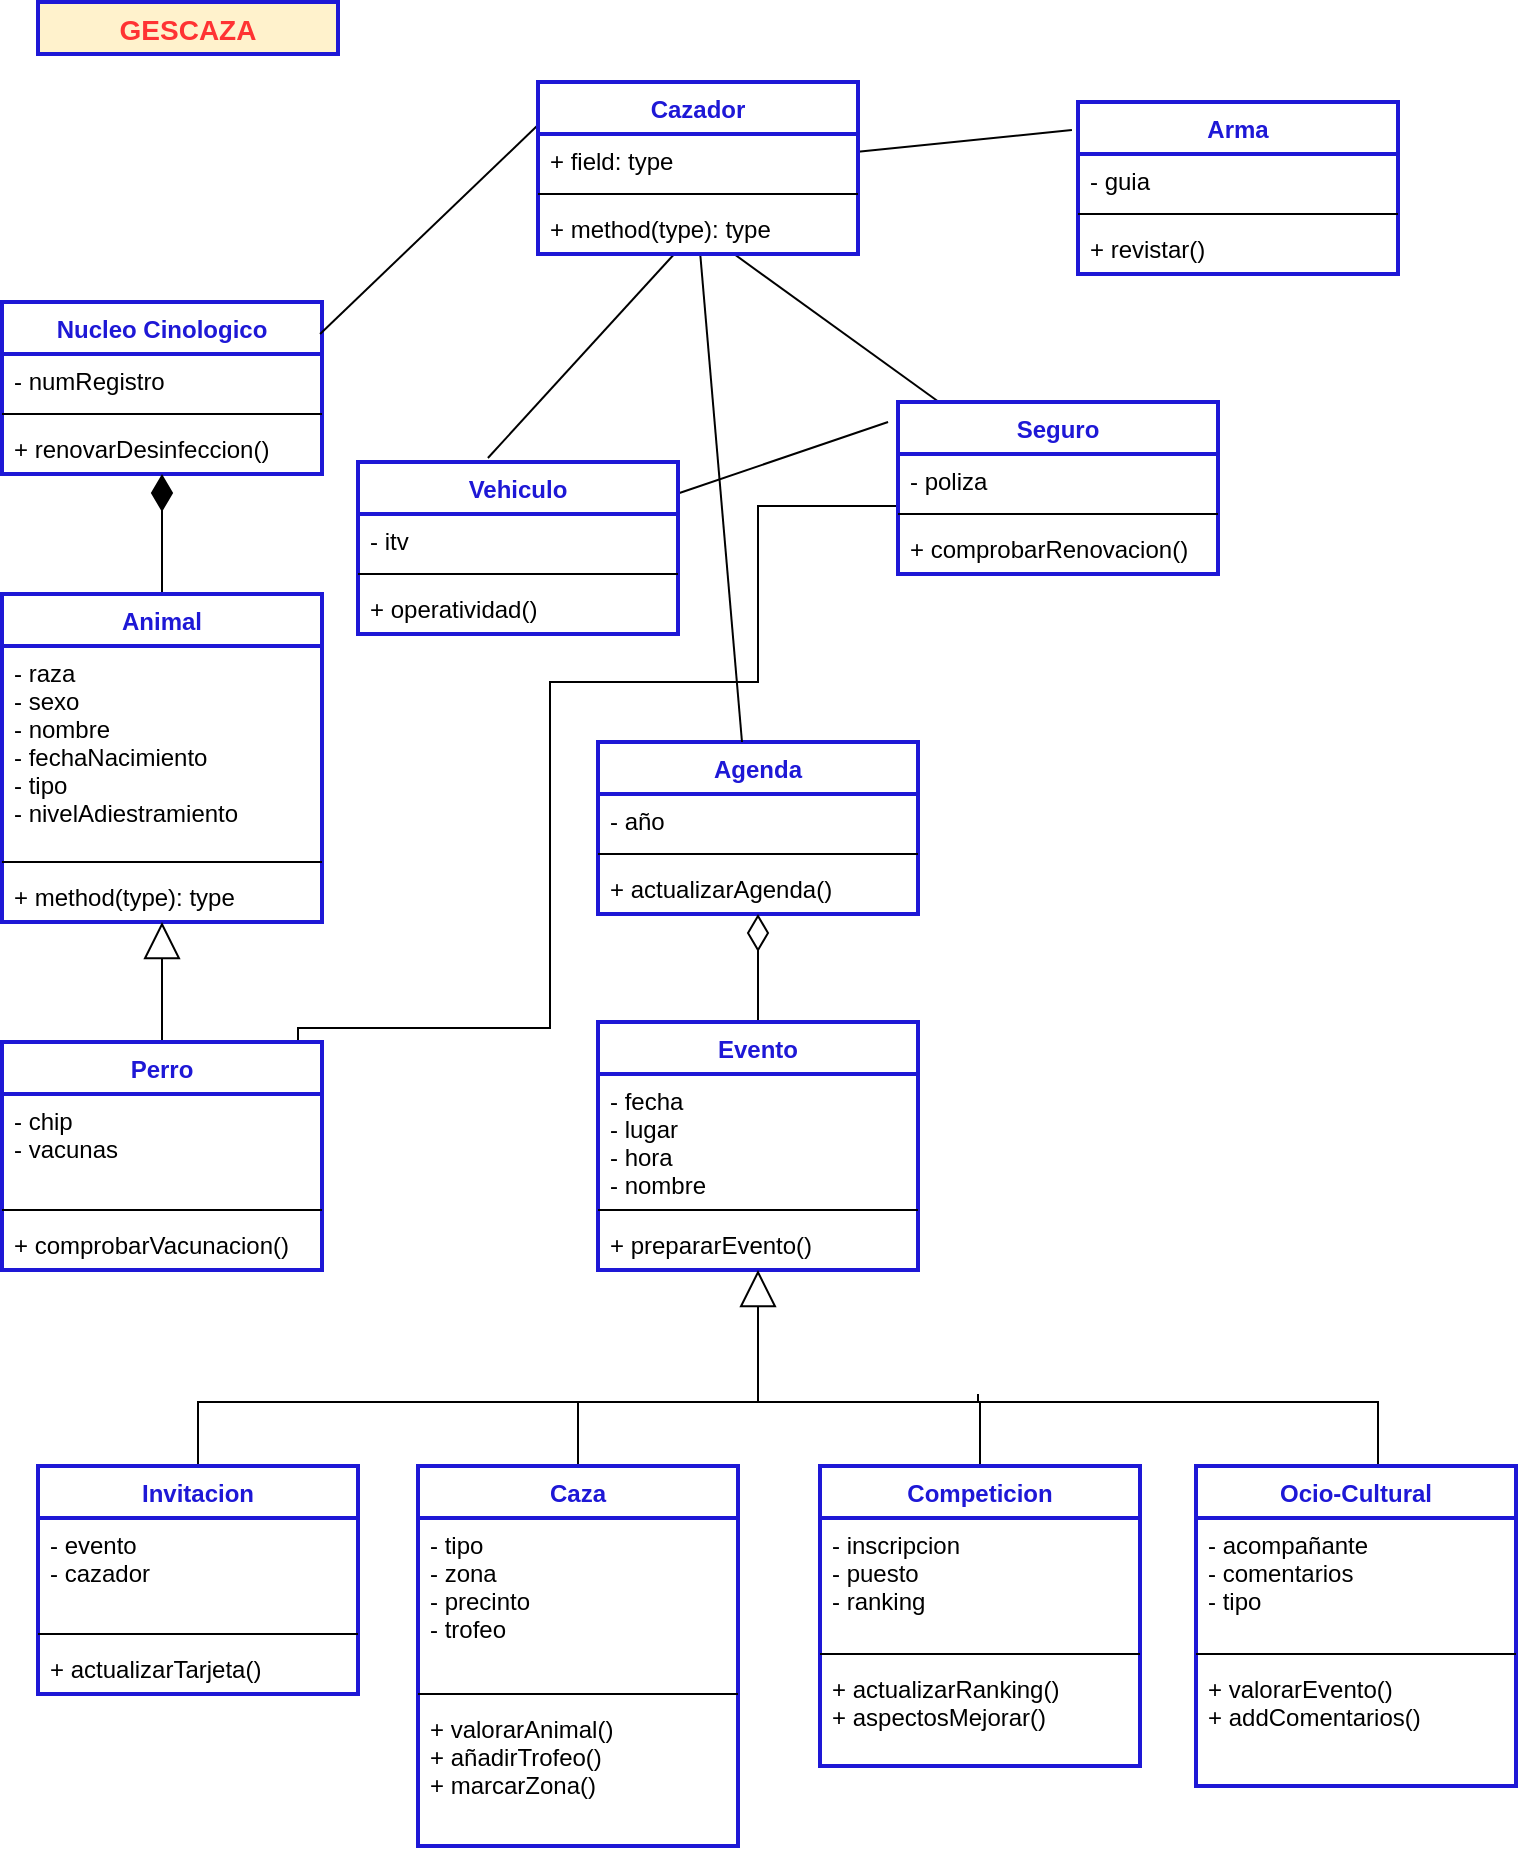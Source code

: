 <mxfile version="13.0.3" type="device"><diagram id="F7wFeSbADY_QKL5__QQ_" name="Page-1"><mxGraphModel dx="1183" dy="816" grid="1" gridSize="10" guides="1" tooltips="1" connect="1" arrows="1" fold="1" page="1" pageScale="1" pageWidth="827" pageHeight="1169" math="0" shadow="0"><root><mxCell id="0"/><mxCell id="1" parent="0"/><mxCell id="gb9g6jDhW3ulSskPEYJG-68" style="edgeStyle=orthogonalEdgeStyle;rounded=0;orthogonalLoop=1;jettySize=auto;html=1;entryX=0;entryY=0.25;entryDx=0;entryDy=0;endArrow=none;endFill=0;fontSize=12;fontColor=#1E18D6;exitX=1;exitY=0.128;exitDx=0;exitDy=0;exitPerimeter=0;" edge="1" parent="1" source="gb9g6jDhW3ulSskPEYJG-14" target="gb9g6jDhW3ulSskPEYJG-30"><mxGeometry relative="1" as="geometry"><Array as="points"><mxPoint x="170" y="523"/><mxPoint x="296" y="523"/><mxPoint x="296" y="350"/><mxPoint x="400" y="350"/><mxPoint x="400" y="262"/><mxPoint x="470" y="262"/></Array></mxGeometry></mxCell><mxCell id="gb9g6jDhW3ulSskPEYJG-5" value="GESCAZA" style="text;align=center;fontStyle=1;verticalAlign=middle;spacingLeft=3;spacingRight=3;strokeColor=#1E18D6;rotatable=0;points=[[0,0.5],[1,0.5]];portConstraint=eastwest;fillColor=#fff2cc;fontColor=#FF3333;strokeWidth=2;fontSize=14;" vertex="1" parent="1"><mxGeometry x="40" y="10" width="150" height="26" as="geometry"/></mxCell><mxCell id="gb9g6jDhW3ulSskPEYJG-63" style="edgeStyle=none;rounded=0;orthogonalLoop=1;jettySize=auto;html=1;entryX=-0.019;entryY=0.163;entryDx=0;entryDy=0;entryPerimeter=0;endArrow=none;endFill=0;fontSize=12;fontColor=#1E18D6;" edge="1" parent="1" source="gb9g6jDhW3ulSskPEYJG-22" target="gb9g6jDhW3ulSskPEYJG-34"><mxGeometry relative="1" as="geometry"/></mxCell><mxCell id="gb9g6jDhW3ulSskPEYJG-6" value="Nucleo Cinologico" style="swimlane;fontStyle=1;align=center;verticalAlign=top;childLayout=stackLayout;horizontal=1;startSize=26;horizontalStack=0;resizeParent=1;resizeParentMax=0;resizeLast=0;collapsible=1;marginBottom=0;strokeColor=#1E18D6;strokeWidth=2;fontSize=12;fontColor=#1E18D6;" vertex="1" parent="1"><mxGeometry x="22" y="160" width="160" height="86" as="geometry"/></mxCell><mxCell id="gb9g6jDhW3ulSskPEYJG-7" value="- numRegistro" style="text;strokeColor=none;fillColor=none;align=left;verticalAlign=top;spacingLeft=4;spacingRight=4;overflow=hidden;rotatable=0;points=[[0,0.5],[1,0.5]];portConstraint=eastwest;" vertex="1" parent="gb9g6jDhW3ulSskPEYJG-6"><mxGeometry y="26" width="160" height="26" as="geometry"/></mxCell><mxCell id="gb9g6jDhW3ulSskPEYJG-8" value="" style="line;strokeWidth=1;fillColor=none;align=left;verticalAlign=middle;spacingTop=-1;spacingLeft=3;spacingRight=3;rotatable=0;labelPosition=right;points=[];portConstraint=eastwest;" vertex="1" parent="gb9g6jDhW3ulSskPEYJG-6"><mxGeometry y="52" width="160" height="8" as="geometry"/></mxCell><mxCell id="gb9g6jDhW3ulSskPEYJG-9" value="+ renovarDesinfeccion()" style="text;strokeColor=none;fillColor=none;align=left;verticalAlign=top;spacingLeft=4;spacingRight=4;overflow=hidden;rotatable=0;points=[[0,0.5],[1,0.5]];portConstraint=eastwest;" vertex="1" parent="gb9g6jDhW3ulSskPEYJG-6"><mxGeometry y="60" width="160" height="26" as="geometry"/></mxCell><mxCell id="gb9g6jDhW3ulSskPEYJG-69" style="edgeStyle=none;rounded=0;orthogonalLoop=1;jettySize=auto;html=1;entryX=0.5;entryY=1;entryDx=0;entryDy=0;entryPerimeter=0;endArrow=diamondThin;endFill=1;fontSize=12;fontColor=#1E18D6;jumpSize=6;endSize=16;" edge="1" parent="1" source="gb9g6jDhW3ulSskPEYJG-10" target="gb9g6jDhW3ulSskPEYJG-9"><mxGeometry relative="1" as="geometry"/></mxCell><mxCell id="gb9g6jDhW3ulSskPEYJG-10" value="Animal" style="swimlane;fontStyle=1;align=center;verticalAlign=top;childLayout=stackLayout;horizontal=1;startSize=26;horizontalStack=0;resizeParent=1;resizeParentMax=0;resizeLast=0;collapsible=1;marginBottom=0;strokeColor=#1E18D6;strokeWidth=2;fontSize=12;fontColor=#1E18D6;" vertex="1" parent="1"><mxGeometry x="22" y="306" width="160" height="164" as="geometry"/></mxCell><mxCell id="gb9g6jDhW3ulSskPEYJG-11" value="- raza&#10;- sexo&#10;- nombre&#10;- fechaNacimiento&#10;- tipo&#10;- nivelAdiestramiento" style="text;strokeColor=none;fillColor=none;align=left;verticalAlign=top;spacingLeft=4;spacingRight=4;overflow=hidden;rotatable=0;points=[[0,0.5],[1,0.5]];portConstraint=eastwest;" vertex="1" parent="gb9g6jDhW3ulSskPEYJG-10"><mxGeometry y="26" width="160" height="104" as="geometry"/></mxCell><mxCell id="gb9g6jDhW3ulSskPEYJG-12" value="" style="line;strokeWidth=1;fillColor=none;align=left;verticalAlign=middle;spacingTop=-1;spacingLeft=3;spacingRight=3;rotatable=0;labelPosition=right;points=[];portConstraint=eastwest;" vertex="1" parent="gb9g6jDhW3ulSskPEYJG-10"><mxGeometry y="130" width="160" height="8" as="geometry"/></mxCell><mxCell id="gb9g6jDhW3ulSskPEYJG-13" value="+ method(type): type" style="text;strokeColor=none;fillColor=none;align=left;verticalAlign=top;spacingLeft=4;spacingRight=4;overflow=hidden;rotatable=0;points=[[0,0.5],[1,0.5]];portConstraint=eastwest;" vertex="1" parent="gb9g6jDhW3ulSskPEYJG-10"><mxGeometry y="138" width="160" height="26" as="geometry"/></mxCell><mxCell id="gb9g6jDhW3ulSskPEYJG-71" style="edgeStyle=none;rounded=0;jumpSize=6;orthogonalLoop=1;jettySize=auto;html=1;endArrow=block;endFill=0;endSize=16;fontSize=12;fontColor=#1E18D6;" edge="1" parent="1" source="gb9g6jDhW3ulSskPEYJG-14" target="gb9g6jDhW3ulSskPEYJG-13"><mxGeometry relative="1" as="geometry"/></mxCell><mxCell id="gb9g6jDhW3ulSskPEYJG-38" value="Agenda" style="swimlane;fontStyle=1;align=center;verticalAlign=top;childLayout=stackLayout;horizontal=1;startSize=26;horizontalStack=0;resizeParent=1;resizeParentMax=0;resizeLast=0;collapsible=1;marginBottom=0;strokeColor=#1E18D6;strokeWidth=2;fontSize=12;fontColor=#1E18D6;" vertex="1" parent="1"><mxGeometry x="320" y="380" width="160" height="86" as="geometry"/></mxCell><mxCell id="gb9g6jDhW3ulSskPEYJG-39" value="- año" style="text;strokeColor=none;fillColor=none;align=left;verticalAlign=top;spacingLeft=4;spacingRight=4;overflow=hidden;rotatable=0;points=[[0,0.5],[1,0.5]];portConstraint=eastwest;" vertex="1" parent="gb9g6jDhW3ulSskPEYJG-38"><mxGeometry y="26" width="160" height="26" as="geometry"/></mxCell><mxCell id="gb9g6jDhW3ulSskPEYJG-40" value="" style="line;strokeWidth=1;fillColor=none;align=left;verticalAlign=middle;spacingTop=-1;spacingLeft=3;spacingRight=3;rotatable=0;labelPosition=right;points=[];portConstraint=eastwest;" vertex="1" parent="gb9g6jDhW3ulSskPEYJG-38"><mxGeometry y="52" width="160" height="8" as="geometry"/></mxCell><mxCell id="gb9g6jDhW3ulSskPEYJG-41" value="+ actualizarAgenda()" style="text;strokeColor=none;fillColor=none;align=left;verticalAlign=top;spacingLeft=4;spacingRight=4;overflow=hidden;rotatable=0;points=[[0,0.5],[1,0.5]];portConstraint=eastwest;" vertex="1" parent="gb9g6jDhW3ulSskPEYJG-38"><mxGeometry y="60" width="160" height="26" as="geometry"/></mxCell><mxCell id="gb9g6jDhW3ulSskPEYJG-70" style="edgeStyle=none;rounded=0;jumpSize=6;orthogonalLoop=1;jettySize=auto;html=1;endArrow=diamondThin;endFill=0;endSize=16;fontSize=12;fontColor=#1E18D6;" edge="1" parent="1" source="gb9g6jDhW3ulSskPEYJG-42" target="gb9g6jDhW3ulSskPEYJG-41"><mxGeometry relative="1" as="geometry"/></mxCell><mxCell id="gb9g6jDhW3ulSskPEYJG-42" value="Evento" style="swimlane;fontStyle=1;align=center;verticalAlign=top;childLayout=stackLayout;horizontal=1;startSize=26;horizontalStack=0;resizeParent=1;resizeParentMax=0;resizeLast=0;collapsible=1;marginBottom=0;strokeColor=#1E18D6;strokeWidth=2;fontSize=12;fontColor=#1E18D6;" vertex="1" parent="1"><mxGeometry x="320" y="520" width="160" height="124" as="geometry"/></mxCell><mxCell id="gb9g6jDhW3ulSskPEYJG-43" value="- fecha&#10;- lugar&#10;- hora&#10;- nombre" style="text;strokeColor=none;fillColor=none;align=left;verticalAlign=top;spacingLeft=4;spacingRight=4;overflow=hidden;rotatable=0;points=[[0,0.5],[1,0.5]];portConstraint=eastwest;" vertex="1" parent="gb9g6jDhW3ulSskPEYJG-42"><mxGeometry y="26" width="160" height="64" as="geometry"/></mxCell><mxCell id="gb9g6jDhW3ulSskPEYJG-44" value="" style="line;strokeWidth=1;fillColor=none;align=left;verticalAlign=middle;spacingTop=-1;spacingLeft=3;spacingRight=3;rotatable=0;labelPosition=right;points=[];portConstraint=eastwest;" vertex="1" parent="gb9g6jDhW3ulSskPEYJG-42"><mxGeometry y="90" width="160" height="8" as="geometry"/></mxCell><mxCell id="gb9g6jDhW3ulSskPEYJG-45" value="+ prepararEvento()" style="text;strokeColor=none;fillColor=none;align=left;verticalAlign=top;spacingLeft=4;spacingRight=4;overflow=hidden;rotatable=0;points=[[0,0.5],[1,0.5]];portConstraint=eastwest;" vertex="1" parent="gb9g6jDhW3ulSskPEYJG-42"><mxGeometry y="98" width="160" height="26" as="geometry"/></mxCell><mxCell id="gb9g6jDhW3ulSskPEYJG-72" style="edgeStyle=orthogonalEdgeStyle;rounded=0;jumpSize=6;orthogonalLoop=1;jettySize=auto;html=1;endArrow=block;endFill=0;endSize=16;fontSize=12;fontColor=#1E18D6;" edge="1" parent="1" source="gb9g6jDhW3ulSskPEYJG-46" target="gb9g6jDhW3ulSskPEYJG-45"><mxGeometry relative="1" as="geometry"><Array as="points"><mxPoint x="120" y="710"/><mxPoint x="400" y="710"/></Array></mxGeometry></mxCell><mxCell id="gb9g6jDhW3ulSskPEYJG-46" value="Invitacion" style="swimlane;fontStyle=1;align=center;verticalAlign=top;childLayout=stackLayout;horizontal=1;startSize=26;horizontalStack=0;resizeParent=1;resizeParentMax=0;resizeLast=0;collapsible=1;marginBottom=0;strokeColor=#1E18D6;strokeWidth=2;fontSize=12;fontColor=#1E18D6;" vertex="1" parent="1"><mxGeometry x="40" y="742" width="160" height="114" as="geometry"/></mxCell><mxCell id="gb9g6jDhW3ulSskPEYJG-47" value="- evento&#10;- cazador" style="text;strokeColor=none;fillColor=none;align=left;verticalAlign=top;spacingLeft=4;spacingRight=4;overflow=hidden;rotatable=0;points=[[0,0.5],[1,0.5]];portConstraint=eastwest;" vertex="1" parent="gb9g6jDhW3ulSskPEYJG-46"><mxGeometry y="26" width="160" height="54" as="geometry"/></mxCell><mxCell id="gb9g6jDhW3ulSskPEYJG-48" value="" style="line;strokeWidth=1;fillColor=none;align=left;verticalAlign=middle;spacingTop=-1;spacingLeft=3;spacingRight=3;rotatable=0;labelPosition=right;points=[];portConstraint=eastwest;" vertex="1" parent="gb9g6jDhW3ulSskPEYJG-46"><mxGeometry y="80" width="160" height="8" as="geometry"/></mxCell><mxCell id="gb9g6jDhW3ulSskPEYJG-49" value="+ actualizarTarjeta()" style="text;strokeColor=none;fillColor=none;align=left;verticalAlign=top;spacingLeft=4;spacingRight=4;overflow=hidden;rotatable=0;points=[[0,0.5],[1,0.5]];portConstraint=eastwest;" vertex="1" parent="gb9g6jDhW3ulSskPEYJG-46"><mxGeometry y="88" width="160" height="26" as="geometry"/></mxCell><mxCell id="gb9g6jDhW3ulSskPEYJG-73" style="edgeStyle=orthogonalEdgeStyle;rounded=0;jumpSize=6;orthogonalLoop=1;jettySize=auto;html=1;endArrow=none;endFill=0;endSize=16;fontSize=12;fontColor=#1E18D6;" edge="1" parent="1" source="gb9g6jDhW3ulSskPEYJG-50"><mxGeometry relative="1" as="geometry"><mxPoint x="310" y="710" as="targetPoint"/></mxGeometry></mxCell><mxCell id="gb9g6jDhW3ulSskPEYJG-50" value="Caza" style="swimlane;fontStyle=1;align=center;verticalAlign=top;childLayout=stackLayout;horizontal=1;startSize=26;horizontalStack=0;resizeParent=1;resizeParentMax=0;resizeLast=0;collapsible=1;marginBottom=0;strokeColor=#1E18D6;strokeWidth=2;fontSize=12;fontColor=#1E18D6;" vertex="1" parent="1"><mxGeometry x="230" y="742" width="160" height="190" as="geometry"/></mxCell><mxCell id="gb9g6jDhW3ulSskPEYJG-51" value="- tipo&#10;- zona&#10;- precinto&#10;- trofeo" style="text;strokeColor=none;fillColor=none;align=left;verticalAlign=top;spacingLeft=4;spacingRight=4;overflow=hidden;rotatable=0;points=[[0,0.5],[1,0.5]];portConstraint=eastwest;" vertex="1" parent="gb9g6jDhW3ulSskPEYJG-50"><mxGeometry y="26" width="160" height="84" as="geometry"/></mxCell><mxCell id="gb9g6jDhW3ulSskPEYJG-52" value="" style="line;strokeWidth=1;fillColor=none;align=left;verticalAlign=middle;spacingTop=-1;spacingLeft=3;spacingRight=3;rotatable=0;labelPosition=right;points=[];portConstraint=eastwest;" vertex="1" parent="gb9g6jDhW3ulSskPEYJG-50"><mxGeometry y="110" width="160" height="8" as="geometry"/></mxCell><mxCell id="gb9g6jDhW3ulSskPEYJG-53" value="+ valorarAnimal()&#10;+ añadirTrofeo()&#10;+ marcarZona()" style="text;strokeColor=none;fillColor=none;align=left;verticalAlign=top;spacingLeft=4;spacingRight=4;overflow=hidden;rotatable=0;points=[[0,0.5],[1,0.5]];portConstraint=eastwest;" vertex="1" parent="gb9g6jDhW3ulSskPEYJG-50"><mxGeometry y="118" width="160" height="72" as="geometry"/></mxCell><mxCell id="gb9g6jDhW3ulSskPEYJG-74" style="edgeStyle=orthogonalEdgeStyle;rounded=0;jumpSize=6;orthogonalLoop=1;jettySize=auto;html=1;endArrow=none;endFill=0;endSize=16;fontSize=12;fontColor=#1E18D6;" edge="1" parent="1" source="gb9g6jDhW3ulSskPEYJG-54"><mxGeometry relative="1" as="geometry"><mxPoint x="400" y="706" as="targetPoint"/><Array as="points"><mxPoint x="511" y="710"/><mxPoint x="400" y="710"/></Array></mxGeometry></mxCell><mxCell id="gb9g6jDhW3ulSskPEYJG-54" value="Competicion" style="swimlane;fontStyle=1;align=center;verticalAlign=top;childLayout=stackLayout;horizontal=1;startSize=26;horizontalStack=0;resizeParent=1;resizeParentMax=0;resizeLast=0;collapsible=1;marginBottom=0;strokeColor=#1E18D6;strokeWidth=2;fontSize=12;fontColor=#1E18D6;" vertex="1" parent="1"><mxGeometry x="431" y="742" width="160" height="150" as="geometry"/></mxCell><mxCell id="gb9g6jDhW3ulSskPEYJG-55" value="- inscripcion&#10;- puesto&#10;- ranking" style="text;strokeColor=none;fillColor=none;align=left;verticalAlign=top;spacingLeft=4;spacingRight=4;overflow=hidden;rotatable=0;points=[[0,0.5],[1,0.5]];portConstraint=eastwest;" vertex="1" parent="gb9g6jDhW3ulSskPEYJG-54"><mxGeometry y="26" width="160" height="64" as="geometry"/></mxCell><mxCell id="gb9g6jDhW3ulSskPEYJG-56" value="" style="line;strokeWidth=1;fillColor=none;align=left;verticalAlign=middle;spacingTop=-1;spacingLeft=3;spacingRight=3;rotatable=0;labelPosition=right;points=[];portConstraint=eastwest;" vertex="1" parent="gb9g6jDhW3ulSskPEYJG-54"><mxGeometry y="90" width="160" height="8" as="geometry"/></mxCell><mxCell id="gb9g6jDhW3ulSskPEYJG-57" value="+ actualizarRanking()&#10;+ aspectosMejorar()" style="text;strokeColor=none;fillColor=none;align=left;verticalAlign=top;spacingLeft=4;spacingRight=4;overflow=hidden;rotatable=0;points=[[0,0.5],[1,0.5]];portConstraint=eastwest;" vertex="1" parent="gb9g6jDhW3ulSskPEYJG-54"><mxGeometry y="98" width="160" height="52" as="geometry"/></mxCell><mxCell id="gb9g6jDhW3ulSskPEYJG-75" style="edgeStyle=orthogonalEdgeStyle;rounded=0;jumpSize=6;orthogonalLoop=1;jettySize=auto;html=1;endArrow=none;endFill=0;endSize=16;fontSize=12;fontColor=#1E18D6;" edge="1" parent="1" source="gb9g6jDhW3ulSskPEYJG-58"><mxGeometry relative="1" as="geometry"><mxPoint x="510" y="706" as="targetPoint"/><Array as="points"><mxPoint x="710" y="710"/><mxPoint x="510" y="710"/></Array></mxGeometry></mxCell><mxCell id="gb9g6jDhW3ulSskPEYJG-58" value="Ocio-Cultural" style="swimlane;fontStyle=1;align=center;verticalAlign=top;childLayout=stackLayout;horizontal=1;startSize=26;horizontalStack=0;resizeParent=1;resizeParentMax=0;resizeLast=0;collapsible=1;marginBottom=0;strokeColor=#1E18D6;strokeWidth=2;fontSize=12;fontColor=#1E18D6;" vertex="1" parent="1"><mxGeometry x="619" y="742" width="160" height="160" as="geometry"/></mxCell><mxCell id="gb9g6jDhW3ulSskPEYJG-59" value="- acompañante&#10;- comentarios&#10;- tipo&#10;" style="text;strokeColor=none;fillColor=none;align=left;verticalAlign=top;spacingLeft=4;spacingRight=4;overflow=hidden;rotatable=0;points=[[0,0.5],[1,0.5]];portConstraint=eastwest;" vertex="1" parent="gb9g6jDhW3ulSskPEYJG-58"><mxGeometry y="26" width="160" height="64" as="geometry"/></mxCell><mxCell id="gb9g6jDhW3ulSskPEYJG-60" value="" style="line;strokeWidth=1;fillColor=none;align=left;verticalAlign=middle;spacingTop=-1;spacingLeft=3;spacingRight=3;rotatable=0;labelPosition=right;points=[];portConstraint=eastwest;" vertex="1" parent="gb9g6jDhW3ulSskPEYJG-58"><mxGeometry y="90" width="160" height="8" as="geometry"/></mxCell><mxCell id="gb9g6jDhW3ulSskPEYJG-61" value="+ valorarEvento()&#10;+ addComentarios()" style="text;strokeColor=none;fillColor=none;align=left;verticalAlign=top;spacingLeft=4;spacingRight=4;overflow=hidden;rotatable=0;points=[[0,0.5],[1,0.5]];portConstraint=eastwest;" vertex="1" parent="gb9g6jDhW3ulSskPEYJG-58"><mxGeometry y="98" width="160" height="62" as="geometry"/></mxCell><mxCell id="gb9g6jDhW3ulSskPEYJG-62" style="rounded=0;orthogonalLoop=1;jettySize=auto;html=1;entryX=0.994;entryY=0.186;entryDx=0;entryDy=0;entryPerimeter=0;fontSize=12;fontColor=#1E18D6;exitX=0;exitY=0.25;exitDx=0;exitDy=0;endArrow=none;endFill=0;" edge="1" parent="1" source="gb9g6jDhW3ulSskPEYJG-22" target="gb9g6jDhW3ulSskPEYJG-6"><mxGeometry relative="1" as="geometry"/></mxCell><mxCell id="gb9g6jDhW3ulSskPEYJG-64" style="edgeStyle=none;rounded=0;orthogonalLoop=1;jettySize=auto;html=1;endArrow=none;endFill=0;fontSize=12;fontColor=#1E18D6;" edge="1" parent="1" source="gb9g6jDhW3ulSskPEYJG-25" target="gb9g6jDhW3ulSskPEYJG-30"><mxGeometry relative="1" as="geometry"/></mxCell><mxCell id="gb9g6jDhW3ulSskPEYJG-65" style="edgeStyle=none;rounded=0;orthogonalLoop=1;jettySize=auto;html=1;entryX=0.406;entryY=-0.023;entryDx=0;entryDy=0;entryPerimeter=0;endArrow=none;endFill=0;fontSize=12;fontColor=#1E18D6;" edge="1" parent="1" source="gb9g6jDhW3ulSskPEYJG-25" target="gb9g6jDhW3ulSskPEYJG-26"><mxGeometry relative="1" as="geometry"/></mxCell><mxCell id="gb9g6jDhW3ulSskPEYJG-66" style="edgeStyle=none;rounded=0;orthogonalLoop=1;jettySize=auto;html=1;entryX=0.45;entryY=0;entryDx=0;entryDy=0;entryPerimeter=0;endArrow=none;endFill=0;fontSize=12;fontColor=#1E18D6;" edge="1" parent="1" source="gb9g6jDhW3ulSskPEYJG-25" target="gb9g6jDhW3ulSskPEYJG-38"><mxGeometry relative="1" as="geometry"/></mxCell><mxCell id="gb9g6jDhW3ulSskPEYJG-76" style="rounded=0;jumpSize=6;orthogonalLoop=1;jettySize=auto;html=1;endArrow=none;endFill=0;endSize=16;fontSize=12;fontColor=#1E18D6;entryX=-0.031;entryY=0.116;entryDx=0;entryDy=0;entryPerimeter=0;" edge="1" parent="1" source="gb9g6jDhW3ulSskPEYJG-26" target="gb9g6jDhW3ulSskPEYJG-30"><mxGeometry relative="1" as="geometry"><mxPoint x="420" y="250" as="targetPoint"/></mxGeometry></mxCell><mxCell id="gb9g6jDhW3ulSskPEYJG-26" value="Vehiculo" style="swimlane;fontStyle=1;align=center;verticalAlign=top;childLayout=stackLayout;horizontal=1;startSize=26;horizontalStack=0;resizeParent=1;resizeParentMax=0;resizeLast=0;collapsible=1;marginBottom=0;strokeColor=#1E18D6;strokeWidth=2;fontSize=12;fontColor=#1E18D6;" vertex="1" parent="1"><mxGeometry x="200" y="240" width="160" height="86" as="geometry"/></mxCell><mxCell id="gb9g6jDhW3ulSskPEYJG-27" value="- itv" style="text;strokeColor=none;fillColor=none;align=left;verticalAlign=top;spacingLeft=4;spacingRight=4;overflow=hidden;rotatable=0;points=[[0,0.5],[1,0.5]];portConstraint=eastwest;" vertex="1" parent="gb9g6jDhW3ulSskPEYJG-26"><mxGeometry y="26" width="160" height="26" as="geometry"/></mxCell><mxCell id="gb9g6jDhW3ulSskPEYJG-28" value="" style="line;strokeWidth=1;fillColor=none;align=left;verticalAlign=middle;spacingTop=-1;spacingLeft=3;spacingRight=3;rotatable=0;labelPosition=right;points=[];portConstraint=eastwest;" vertex="1" parent="gb9g6jDhW3ulSskPEYJG-26"><mxGeometry y="52" width="160" height="8" as="geometry"/></mxCell><mxCell id="gb9g6jDhW3ulSskPEYJG-29" value="+ operatividad()" style="text;strokeColor=none;fillColor=none;align=left;verticalAlign=top;spacingLeft=4;spacingRight=4;overflow=hidden;rotatable=0;points=[[0,0.5],[1,0.5]];portConstraint=eastwest;" vertex="1" parent="gb9g6jDhW3ulSskPEYJG-26"><mxGeometry y="60" width="160" height="26" as="geometry"/></mxCell><mxCell id="gb9g6jDhW3ulSskPEYJG-22" value="Cazador" style="swimlane;fontStyle=1;align=center;verticalAlign=top;childLayout=stackLayout;horizontal=1;startSize=26;horizontalStack=0;resizeParent=1;resizeParentMax=0;resizeLast=0;collapsible=1;marginBottom=0;strokeColor=#1E18D6;strokeWidth=2;fontSize=12;fontColor=#1E18D6;" vertex="1" parent="1"><mxGeometry x="290" y="50" width="160" height="86" as="geometry"/></mxCell><mxCell id="gb9g6jDhW3ulSskPEYJG-23" value="+ field: type" style="text;strokeColor=none;fillColor=none;align=left;verticalAlign=top;spacingLeft=4;spacingRight=4;overflow=hidden;rotatable=0;points=[[0,0.5],[1,0.5]];portConstraint=eastwest;" vertex="1" parent="gb9g6jDhW3ulSskPEYJG-22"><mxGeometry y="26" width="160" height="26" as="geometry"/></mxCell><mxCell id="gb9g6jDhW3ulSskPEYJG-24" value="" style="line;strokeWidth=1;fillColor=none;align=left;verticalAlign=middle;spacingTop=-1;spacingLeft=3;spacingRight=3;rotatable=0;labelPosition=right;points=[];portConstraint=eastwest;" vertex="1" parent="gb9g6jDhW3ulSskPEYJG-22"><mxGeometry y="52" width="160" height="8" as="geometry"/></mxCell><mxCell id="gb9g6jDhW3ulSskPEYJG-25" value="+ method(type): type" style="text;strokeColor=none;fillColor=none;align=left;verticalAlign=top;spacingLeft=4;spacingRight=4;overflow=hidden;rotatable=0;points=[[0,0.5],[1,0.5]];portConstraint=eastwest;" vertex="1" parent="gb9g6jDhW3ulSskPEYJG-22"><mxGeometry y="60" width="160" height="26" as="geometry"/></mxCell><mxCell id="gb9g6jDhW3ulSskPEYJG-30" value="Seguro" style="swimlane;fontStyle=1;align=center;verticalAlign=top;childLayout=stackLayout;horizontal=1;startSize=26;horizontalStack=0;resizeParent=1;resizeParentMax=0;resizeLast=0;collapsible=1;marginBottom=0;strokeColor=#1E18D6;strokeWidth=2;fontSize=12;fontColor=#1E18D6;" vertex="1" parent="1"><mxGeometry x="470" y="210" width="160" height="86" as="geometry"/></mxCell><mxCell id="gb9g6jDhW3ulSskPEYJG-31" value="- poliza" style="text;strokeColor=none;fillColor=none;align=left;verticalAlign=top;spacingLeft=4;spacingRight=4;overflow=hidden;rotatable=0;points=[[0,0.5],[1,0.5]];portConstraint=eastwest;" vertex="1" parent="gb9g6jDhW3ulSskPEYJG-30"><mxGeometry y="26" width="160" height="26" as="geometry"/></mxCell><mxCell id="gb9g6jDhW3ulSskPEYJG-32" value="" style="line;strokeWidth=1;fillColor=none;align=left;verticalAlign=middle;spacingTop=-1;spacingLeft=3;spacingRight=3;rotatable=0;labelPosition=right;points=[];portConstraint=eastwest;" vertex="1" parent="gb9g6jDhW3ulSskPEYJG-30"><mxGeometry y="52" width="160" height="8" as="geometry"/></mxCell><mxCell id="gb9g6jDhW3ulSskPEYJG-33" value="+ comprobarRenovacion()" style="text;strokeColor=none;fillColor=none;align=left;verticalAlign=top;spacingLeft=4;spacingRight=4;overflow=hidden;rotatable=0;points=[[0,0.5],[1,0.5]];portConstraint=eastwest;" vertex="1" parent="gb9g6jDhW3ulSskPEYJG-30"><mxGeometry y="60" width="160" height="26" as="geometry"/></mxCell><mxCell id="gb9g6jDhW3ulSskPEYJG-34" value="Arma" style="swimlane;fontStyle=1;align=center;verticalAlign=top;childLayout=stackLayout;horizontal=1;startSize=26;horizontalStack=0;resizeParent=1;resizeParentMax=0;resizeLast=0;collapsible=1;marginBottom=0;strokeColor=#1E18D6;strokeWidth=2;fontSize=12;fontColor=#1E18D6;" vertex="1" parent="1"><mxGeometry x="560" y="60" width="160" height="86" as="geometry"/></mxCell><mxCell id="gb9g6jDhW3ulSskPEYJG-35" value="- guia" style="text;strokeColor=none;fillColor=none;align=left;verticalAlign=top;spacingLeft=4;spacingRight=4;overflow=hidden;rotatable=0;points=[[0,0.5],[1,0.5]];portConstraint=eastwest;" vertex="1" parent="gb9g6jDhW3ulSskPEYJG-34"><mxGeometry y="26" width="160" height="26" as="geometry"/></mxCell><mxCell id="gb9g6jDhW3ulSskPEYJG-36" value="" style="line;strokeWidth=1;fillColor=none;align=left;verticalAlign=middle;spacingTop=-1;spacingLeft=3;spacingRight=3;rotatable=0;labelPosition=right;points=[];portConstraint=eastwest;" vertex="1" parent="gb9g6jDhW3ulSskPEYJG-34"><mxGeometry y="52" width="160" height="8" as="geometry"/></mxCell><mxCell id="gb9g6jDhW3ulSskPEYJG-37" value="+ revistar()" style="text;strokeColor=none;fillColor=none;align=left;verticalAlign=top;spacingLeft=4;spacingRight=4;overflow=hidden;rotatable=0;points=[[0,0.5],[1,0.5]];portConstraint=eastwest;" vertex="1" parent="gb9g6jDhW3ulSskPEYJG-34"><mxGeometry y="60" width="160" height="26" as="geometry"/></mxCell><mxCell id="gb9g6jDhW3ulSskPEYJG-14" value="Perro" style="swimlane;fontStyle=1;align=center;verticalAlign=top;childLayout=stackLayout;horizontal=1;startSize=26;horizontalStack=0;resizeParent=1;resizeParentMax=0;resizeLast=0;collapsible=1;marginBottom=0;strokeColor=#1E18D6;strokeWidth=2;fontSize=12;fontColor=#1E18D6;" vertex="1" parent="1"><mxGeometry x="22" y="530" width="160" height="114" as="geometry"/></mxCell><mxCell id="gb9g6jDhW3ulSskPEYJG-15" value="- chip&#10;- vacunas" style="text;strokeColor=none;fillColor=none;align=left;verticalAlign=top;spacingLeft=4;spacingRight=4;overflow=hidden;rotatable=0;points=[[0,0.5],[1,0.5]];portConstraint=eastwest;" vertex="1" parent="gb9g6jDhW3ulSskPEYJG-14"><mxGeometry y="26" width="160" height="54" as="geometry"/></mxCell><mxCell id="gb9g6jDhW3ulSskPEYJG-16" value="" style="line;strokeWidth=1;fillColor=none;align=left;verticalAlign=middle;spacingTop=-1;spacingLeft=3;spacingRight=3;rotatable=0;labelPosition=right;points=[];portConstraint=eastwest;" vertex="1" parent="gb9g6jDhW3ulSskPEYJG-14"><mxGeometry y="80" width="160" height="8" as="geometry"/></mxCell><mxCell id="gb9g6jDhW3ulSskPEYJG-17" value="+ comprobarVacunacion()" style="text;strokeColor=none;fillColor=none;align=left;verticalAlign=top;spacingLeft=4;spacingRight=4;overflow=hidden;rotatable=0;points=[[0,0.5],[1,0.5]];portConstraint=eastwest;" vertex="1" parent="gb9g6jDhW3ulSskPEYJG-14"><mxGeometry y="88" width="160" height="26" as="geometry"/></mxCell></root></mxGraphModel></diagram></mxfile>